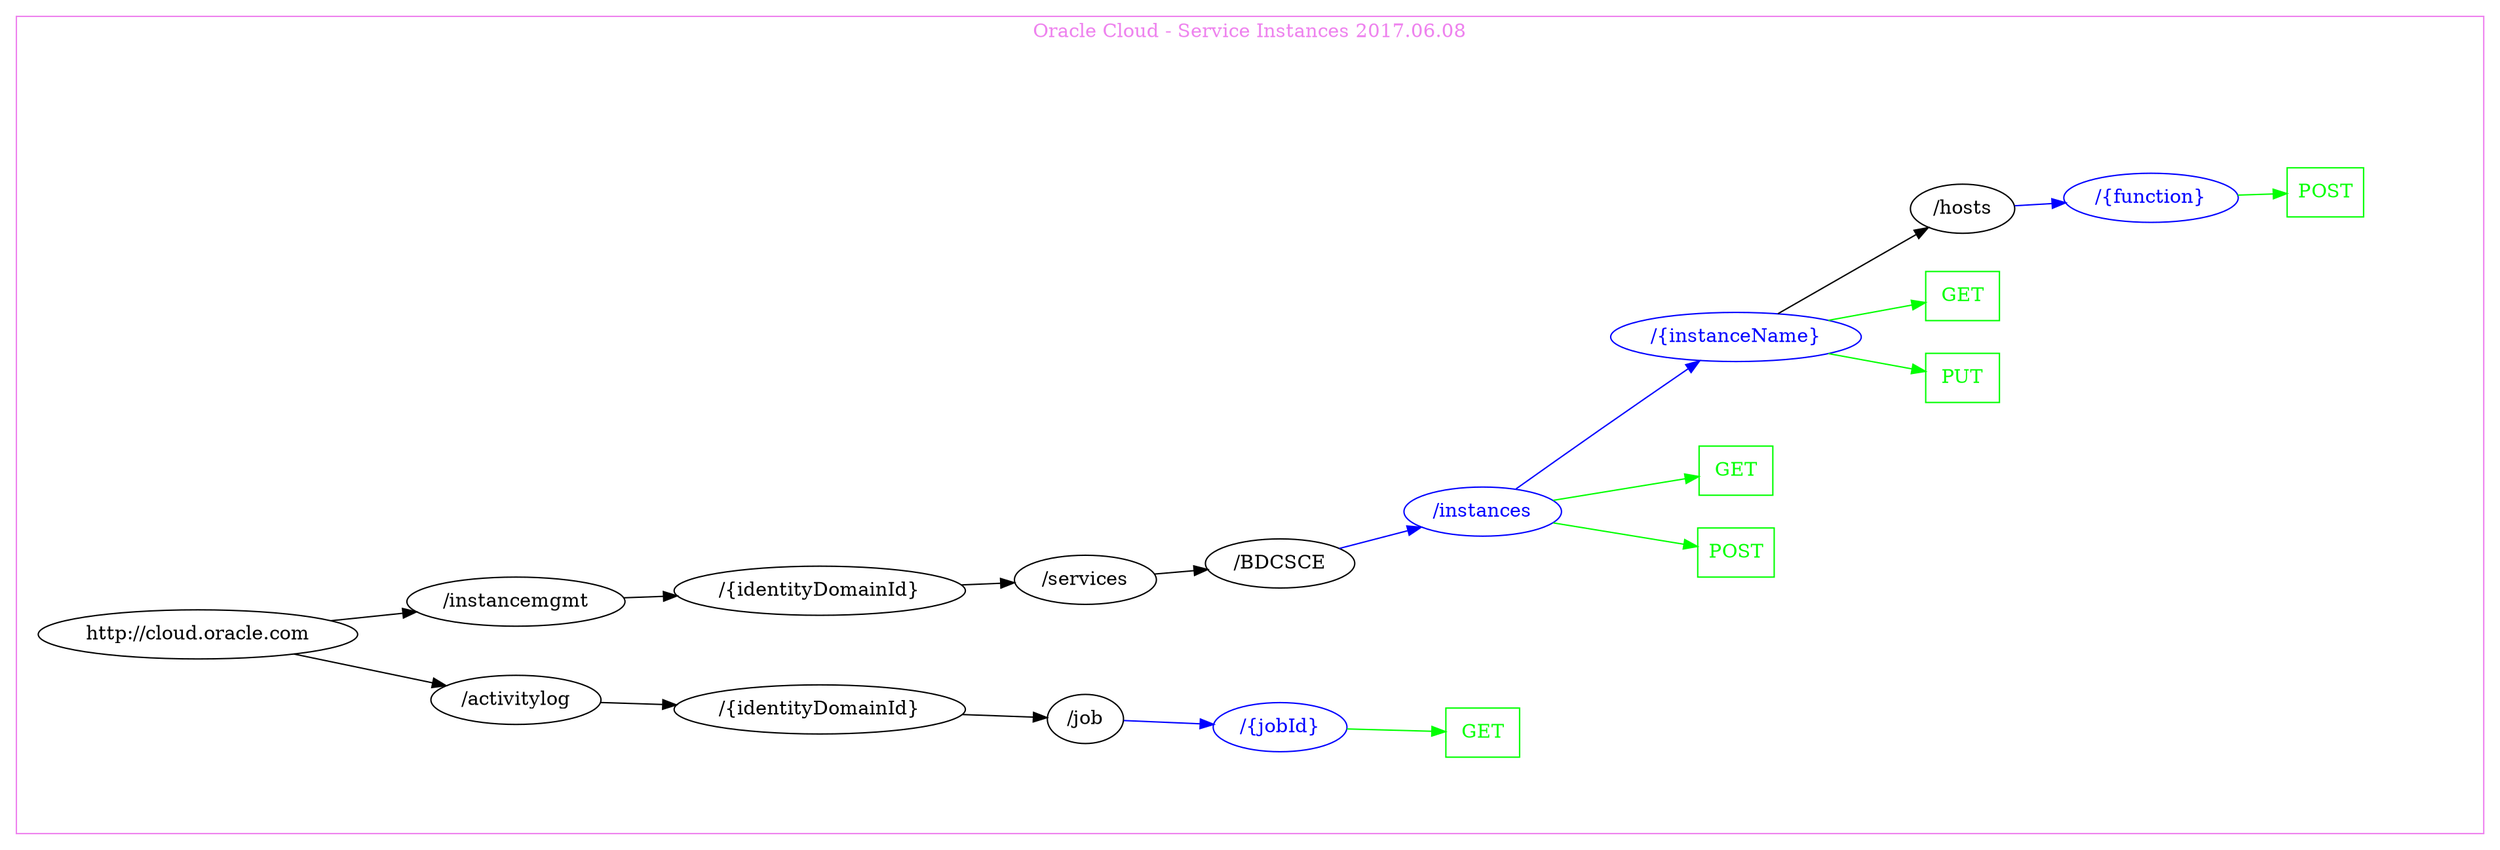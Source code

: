 digraph Cloud_Computing_REST_API {
rankdir="LR";
subgraph cluster_0 {
label="Oracle Cloud - Service Instances 2017.06.08"
color=violet
fontcolor=violet
subgraph cluster_1 {
label=""
color=white
fontcolor=white
node1 [label="http://cloud.oracle.com", shape="ellipse", color="black", fontcolor="black"]
node1 -> node2 [color="black", fontcolor="black"]
subgraph cluster_2 {
label=""
color=white
fontcolor=white
node2 [label="/activitylog", shape="ellipse", color="black", fontcolor="black"]
node2 -> node3 [color="black", fontcolor="black"]
subgraph cluster_3 {
label=""
color=white
fontcolor=white
node3 [label="/{identityDomainId}", shape="ellipse", color="black", fontcolor="black"]
node3 -> node4 [color="black", fontcolor="black"]
subgraph cluster_4 {
label=""
color=white
fontcolor=white
node4 [label="/job", shape="ellipse", color="black", fontcolor="black"]
node4 -> node5 [color="blue", fontcolor="blue"]
subgraph cluster_5 {
label=""
color=white
fontcolor=white
node5 [label="/{jobId}", shape="ellipse", color="blue", fontcolor="blue"]
node5 -> node6 [color="green", fontcolor="green"]
subgraph cluster_6 {
label=""
color=white
fontcolor=white
node6 [label="GET", shape="box", color="green", fontcolor="green"]
}
}
}
}
}
node1 -> node7 [color="black", fontcolor="black"]
subgraph cluster_7 {
label=""
color=white
fontcolor=white
node7 [label="/instancemgmt", shape="ellipse", color="black", fontcolor="black"]
node7 -> node8 [color="black", fontcolor="black"]
subgraph cluster_8 {
label=""
color=white
fontcolor=white
node8 [label="/{identityDomainId}", shape="ellipse", color="black", fontcolor="black"]
node8 -> node9 [color="black", fontcolor="black"]
subgraph cluster_9 {
label=""
color=white
fontcolor=white
node9 [label="/services", shape="ellipse", color="black", fontcolor="black"]
node9 -> node10 [color="black", fontcolor="black"]
subgraph cluster_10 {
label=""
color=white
fontcolor=white
node10 [label="/BDCSCE", shape="ellipse", color="black", fontcolor="black"]
node10 -> node11 [color="blue", fontcolor="blue"]
subgraph cluster_11 {
label=""
color=white
fontcolor=white
node11 [label="/instances", shape="ellipse", color="blue", fontcolor="blue"]
node11 -> node12 [color="green", fontcolor="green"]
subgraph cluster_12 {
label=""
color=white
fontcolor=white
node12 [label="POST", shape="box", color="green", fontcolor="green"]
}
node11 -> node13 [color="green", fontcolor="green"]
subgraph cluster_13 {
label=""
color=white
fontcolor=white
node13 [label="GET", shape="box", color="green", fontcolor="green"]
}
node11 -> node14 [color="blue", fontcolor="blue"]
subgraph cluster_14 {
label=""
color=white
fontcolor=white
node14 [label="/{instanceName}", shape="ellipse", color="blue", fontcolor="blue"]
node14 -> node15 [color="green", fontcolor="green"]
subgraph cluster_15 {
label=""
color=white
fontcolor=white
node15 [label="PUT", shape="box", color="green", fontcolor="green"]
}
node14 -> node16 [color="green", fontcolor="green"]
subgraph cluster_16 {
label=""
color=white
fontcolor=white
node16 [label="GET", shape="box", color="green", fontcolor="green"]
}
node14 -> node17 [color="black", fontcolor="black"]
subgraph cluster_17 {
label=""
color=white
fontcolor=white
node17 [label="/hosts", shape="ellipse", color="black", fontcolor="black"]
node17 -> node18 [color="blue", fontcolor="blue"]
subgraph cluster_18 {
label=""
color=white
fontcolor=white
node18 [label="/{function}", shape="ellipse", color="blue", fontcolor="blue"]
node18 -> node19 [color="green", fontcolor="green"]
subgraph cluster_19 {
label=""
color=white
fontcolor=white
node19 [label="POST", shape="box", color="green", fontcolor="green"]
}
}
}
}
}
}
}
}
}
}
}
}
